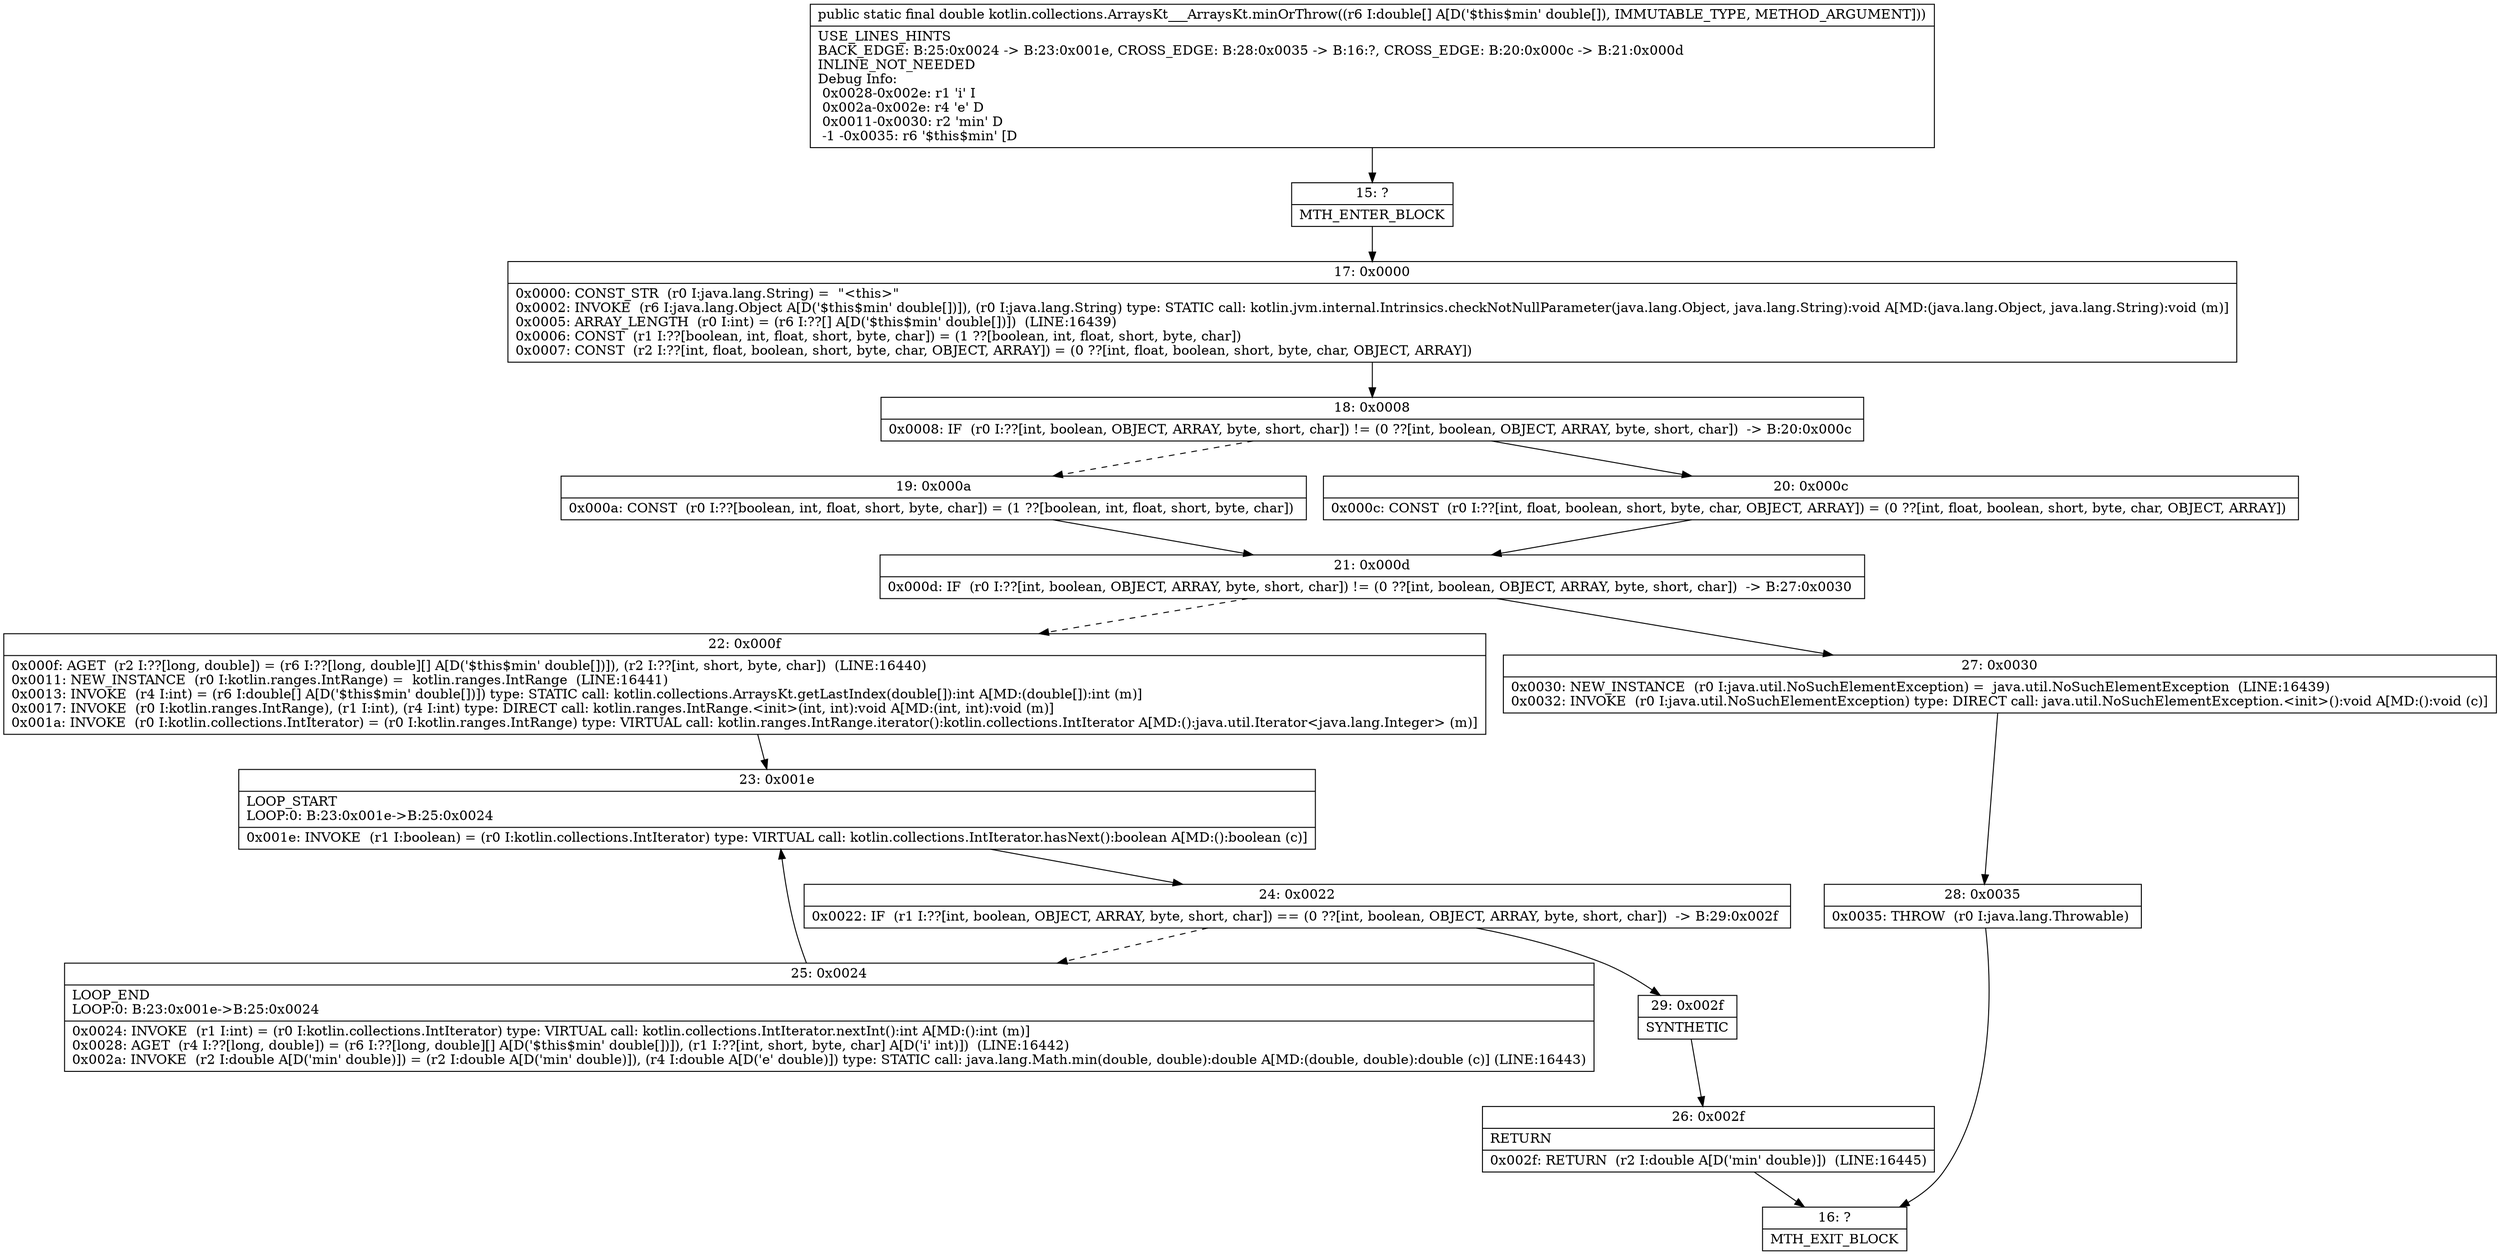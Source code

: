 digraph "CFG forkotlin.collections.ArraysKt___ArraysKt.minOrThrow([D)D" {
Node_15 [shape=record,label="{15\:\ ?|MTH_ENTER_BLOCK\l}"];
Node_17 [shape=record,label="{17\:\ 0x0000|0x0000: CONST_STR  (r0 I:java.lang.String) =  \"\<this\>\" \l0x0002: INVOKE  (r6 I:java.lang.Object A[D('$this$min' double[])]), (r0 I:java.lang.String) type: STATIC call: kotlin.jvm.internal.Intrinsics.checkNotNullParameter(java.lang.Object, java.lang.String):void A[MD:(java.lang.Object, java.lang.String):void (m)]\l0x0005: ARRAY_LENGTH  (r0 I:int) = (r6 I:??[] A[D('$this$min' double[])])  (LINE:16439)\l0x0006: CONST  (r1 I:??[boolean, int, float, short, byte, char]) = (1 ??[boolean, int, float, short, byte, char]) \l0x0007: CONST  (r2 I:??[int, float, boolean, short, byte, char, OBJECT, ARRAY]) = (0 ??[int, float, boolean, short, byte, char, OBJECT, ARRAY]) \l}"];
Node_18 [shape=record,label="{18\:\ 0x0008|0x0008: IF  (r0 I:??[int, boolean, OBJECT, ARRAY, byte, short, char]) != (0 ??[int, boolean, OBJECT, ARRAY, byte, short, char])  \-\> B:20:0x000c \l}"];
Node_19 [shape=record,label="{19\:\ 0x000a|0x000a: CONST  (r0 I:??[boolean, int, float, short, byte, char]) = (1 ??[boolean, int, float, short, byte, char]) \l}"];
Node_21 [shape=record,label="{21\:\ 0x000d|0x000d: IF  (r0 I:??[int, boolean, OBJECT, ARRAY, byte, short, char]) != (0 ??[int, boolean, OBJECT, ARRAY, byte, short, char])  \-\> B:27:0x0030 \l}"];
Node_22 [shape=record,label="{22\:\ 0x000f|0x000f: AGET  (r2 I:??[long, double]) = (r6 I:??[long, double][] A[D('$this$min' double[])]), (r2 I:??[int, short, byte, char])  (LINE:16440)\l0x0011: NEW_INSTANCE  (r0 I:kotlin.ranges.IntRange) =  kotlin.ranges.IntRange  (LINE:16441)\l0x0013: INVOKE  (r4 I:int) = (r6 I:double[] A[D('$this$min' double[])]) type: STATIC call: kotlin.collections.ArraysKt.getLastIndex(double[]):int A[MD:(double[]):int (m)]\l0x0017: INVOKE  (r0 I:kotlin.ranges.IntRange), (r1 I:int), (r4 I:int) type: DIRECT call: kotlin.ranges.IntRange.\<init\>(int, int):void A[MD:(int, int):void (m)]\l0x001a: INVOKE  (r0 I:kotlin.collections.IntIterator) = (r0 I:kotlin.ranges.IntRange) type: VIRTUAL call: kotlin.ranges.IntRange.iterator():kotlin.collections.IntIterator A[MD:():java.util.Iterator\<java.lang.Integer\> (m)]\l}"];
Node_23 [shape=record,label="{23\:\ 0x001e|LOOP_START\lLOOP:0: B:23:0x001e\-\>B:25:0x0024\l|0x001e: INVOKE  (r1 I:boolean) = (r0 I:kotlin.collections.IntIterator) type: VIRTUAL call: kotlin.collections.IntIterator.hasNext():boolean A[MD:():boolean (c)]\l}"];
Node_24 [shape=record,label="{24\:\ 0x0022|0x0022: IF  (r1 I:??[int, boolean, OBJECT, ARRAY, byte, short, char]) == (0 ??[int, boolean, OBJECT, ARRAY, byte, short, char])  \-\> B:29:0x002f \l}"];
Node_25 [shape=record,label="{25\:\ 0x0024|LOOP_END\lLOOP:0: B:23:0x001e\-\>B:25:0x0024\l|0x0024: INVOKE  (r1 I:int) = (r0 I:kotlin.collections.IntIterator) type: VIRTUAL call: kotlin.collections.IntIterator.nextInt():int A[MD:():int (m)]\l0x0028: AGET  (r4 I:??[long, double]) = (r6 I:??[long, double][] A[D('$this$min' double[])]), (r1 I:??[int, short, byte, char] A[D('i' int)])  (LINE:16442)\l0x002a: INVOKE  (r2 I:double A[D('min' double)]) = (r2 I:double A[D('min' double)]), (r4 I:double A[D('e' double)]) type: STATIC call: java.lang.Math.min(double, double):double A[MD:(double, double):double (c)] (LINE:16443)\l}"];
Node_29 [shape=record,label="{29\:\ 0x002f|SYNTHETIC\l}"];
Node_26 [shape=record,label="{26\:\ 0x002f|RETURN\l|0x002f: RETURN  (r2 I:double A[D('min' double)])  (LINE:16445)\l}"];
Node_16 [shape=record,label="{16\:\ ?|MTH_EXIT_BLOCK\l}"];
Node_27 [shape=record,label="{27\:\ 0x0030|0x0030: NEW_INSTANCE  (r0 I:java.util.NoSuchElementException) =  java.util.NoSuchElementException  (LINE:16439)\l0x0032: INVOKE  (r0 I:java.util.NoSuchElementException) type: DIRECT call: java.util.NoSuchElementException.\<init\>():void A[MD:():void (c)]\l}"];
Node_28 [shape=record,label="{28\:\ 0x0035|0x0035: THROW  (r0 I:java.lang.Throwable) \l}"];
Node_20 [shape=record,label="{20\:\ 0x000c|0x000c: CONST  (r0 I:??[int, float, boolean, short, byte, char, OBJECT, ARRAY]) = (0 ??[int, float, boolean, short, byte, char, OBJECT, ARRAY]) \l}"];
MethodNode[shape=record,label="{public static final double kotlin.collections.ArraysKt___ArraysKt.minOrThrow((r6 I:double[] A[D('$this$min' double[]), IMMUTABLE_TYPE, METHOD_ARGUMENT]))  | USE_LINES_HINTS\lBACK_EDGE: B:25:0x0024 \-\> B:23:0x001e, CROSS_EDGE: B:28:0x0035 \-\> B:16:?, CROSS_EDGE: B:20:0x000c \-\> B:21:0x000d\lINLINE_NOT_NEEDED\lDebug Info:\l  0x0028\-0x002e: r1 'i' I\l  0x002a\-0x002e: r4 'e' D\l  0x0011\-0x0030: r2 'min' D\l  \-1 \-0x0035: r6 '$this$min' [D\l}"];
MethodNode -> Node_15;Node_15 -> Node_17;
Node_17 -> Node_18;
Node_18 -> Node_19[style=dashed];
Node_18 -> Node_20;
Node_19 -> Node_21;
Node_21 -> Node_22[style=dashed];
Node_21 -> Node_27;
Node_22 -> Node_23;
Node_23 -> Node_24;
Node_24 -> Node_25[style=dashed];
Node_24 -> Node_29;
Node_25 -> Node_23;
Node_29 -> Node_26;
Node_26 -> Node_16;
Node_27 -> Node_28;
Node_28 -> Node_16;
Node_20 -> Node_21;
}

